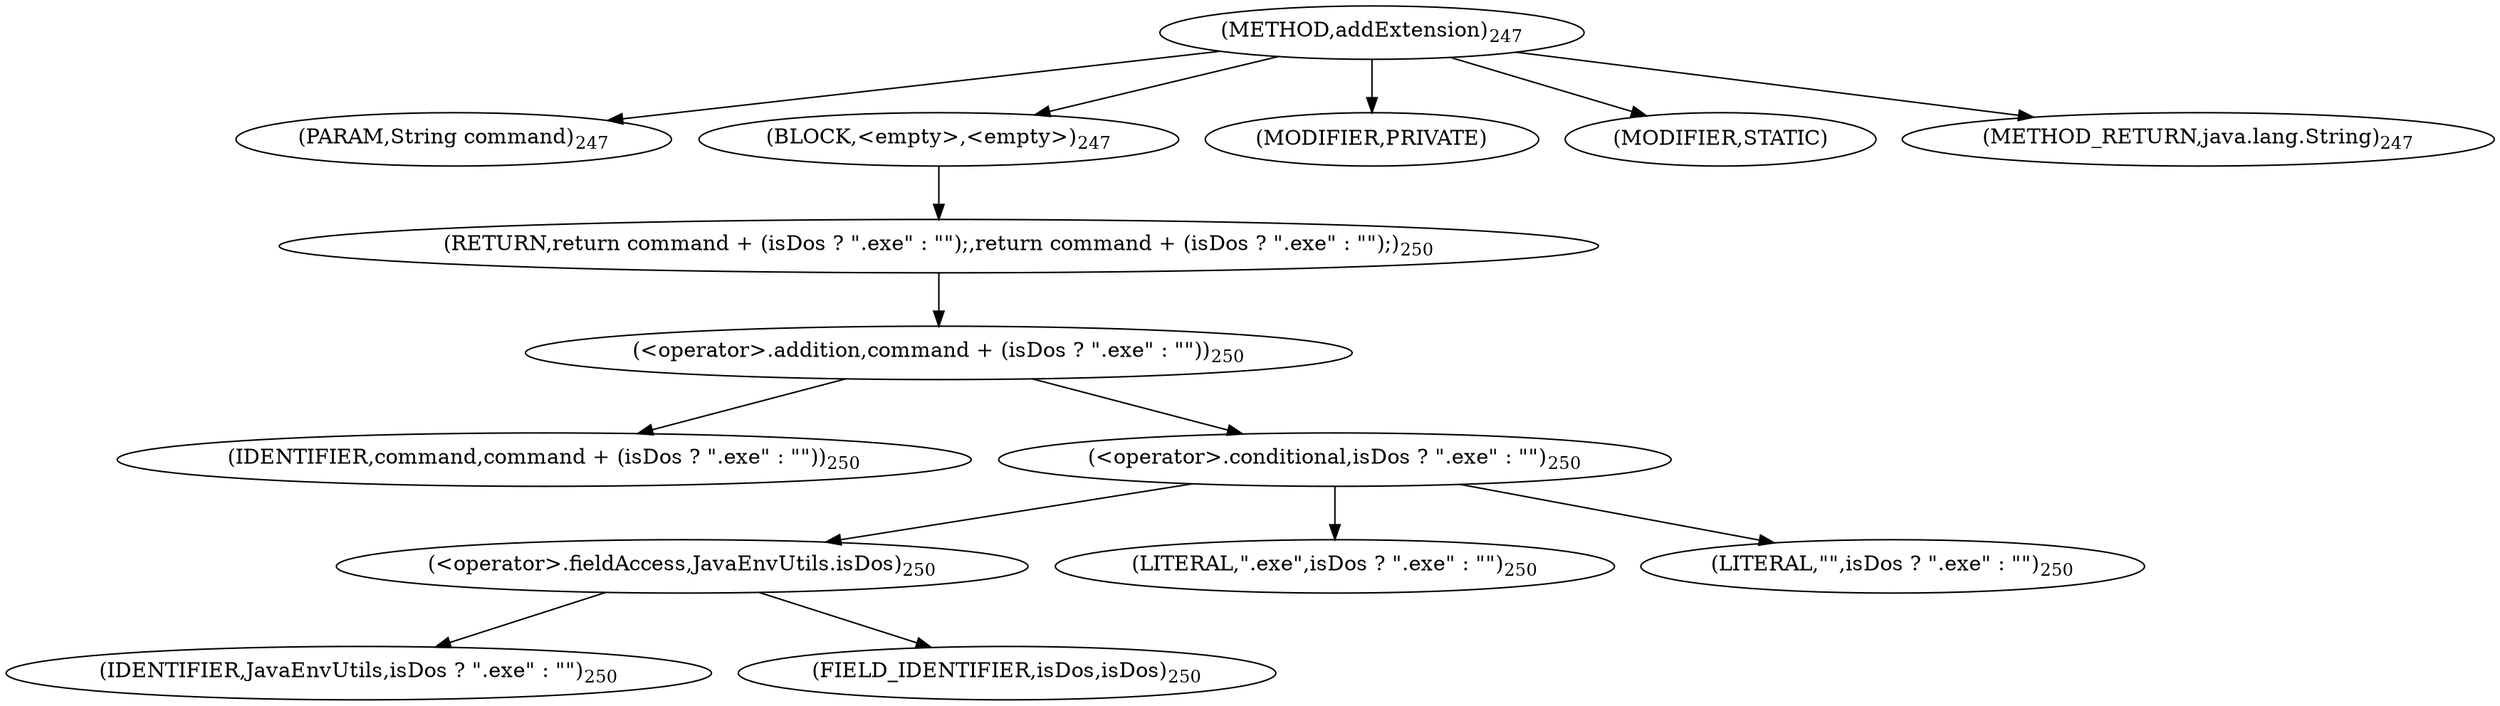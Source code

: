 digraph "addExtension" {  
"197" [label = <(METHOD,addExtension)<SUB>247</SUB>> ]
"198" [label = <(PARAM,String command)<SUB>247</SUB>> ]
"199" [label = <(BLOCK,&lt;empty&gt;,&lt;empty&gt;)<SUB>247</SUB>> ]
"200" [label = <(RETURN,return command + (isDos ? &quot;.exe&quot; : &quot;&quot;);,return command + (isDos ? &quot;.exe&quot; : &quot;&quot;);)<SUB>250</SUB>> ]
"201" [label = <(&lt;operator&gt;.addition,command + (isDos ? &quot;.exe&quot; : &quot;&quot;))<SUB>250</SUB>> ]
"202" [label = <(IDENTIFIER,command,command + (isDos ? &quot;.exe&quot; : &quot;&quot;))<SUB>250</SUB>> ]
"203" [label = <(&lt;operator&gt;.conditional,isDos ? &quot;.exe&quot; : &quot;&quot;)<SUB>250</SUB>> ]
"204" [label = <(&lt;operator&gt;.fieldAccess,JavaEnvUtils.isDos)<SUB>250</SUB>> ]
"205" [label = <(IDENTIFIER,JavaEnvUtils,isDos ? &quot;.exe&quot; : &quot;&quot;)<SUB>250</SUB>> ]
"206" [label = <(FIELD_IDENTIFIER,isDos,isDos)<SUB>250</SUB>> ]
"207" [label = <(LITERAL,&quot;.exe&quot;,isDos ? &quot;.exe&quot; : &quot;&quot;)<SUB>250</SUB>> ]
"208" [label = <(LITERAL,&quot;&quot;,isDos ? &quot;.exe&quot; : &quot;&quot;)<SUB>250</SUB>> ]
"209" [label = <(MODIFIER,PRIVATE)> ]
"210" [label = <(MODIFIER,STATIC)> ]
"211" [label = <(METHOD_RETURN,java.lang.String)<SUB>247</SUB>> ]
  "197" -> "198" 
  "197" -> "199" 
  "197" -> "209" 
  "197" -> "210" 
  "197" -> "211" 
  "199" -> "200" 
  "200" -> "201" 
  "201" -> "202" 
  "201" -> "203" 
  "203" -> "204" 
  "203" -> "207" 
  "203" -> "208" 
  "204" -> "205" 
  "204" -> "206" 
}
